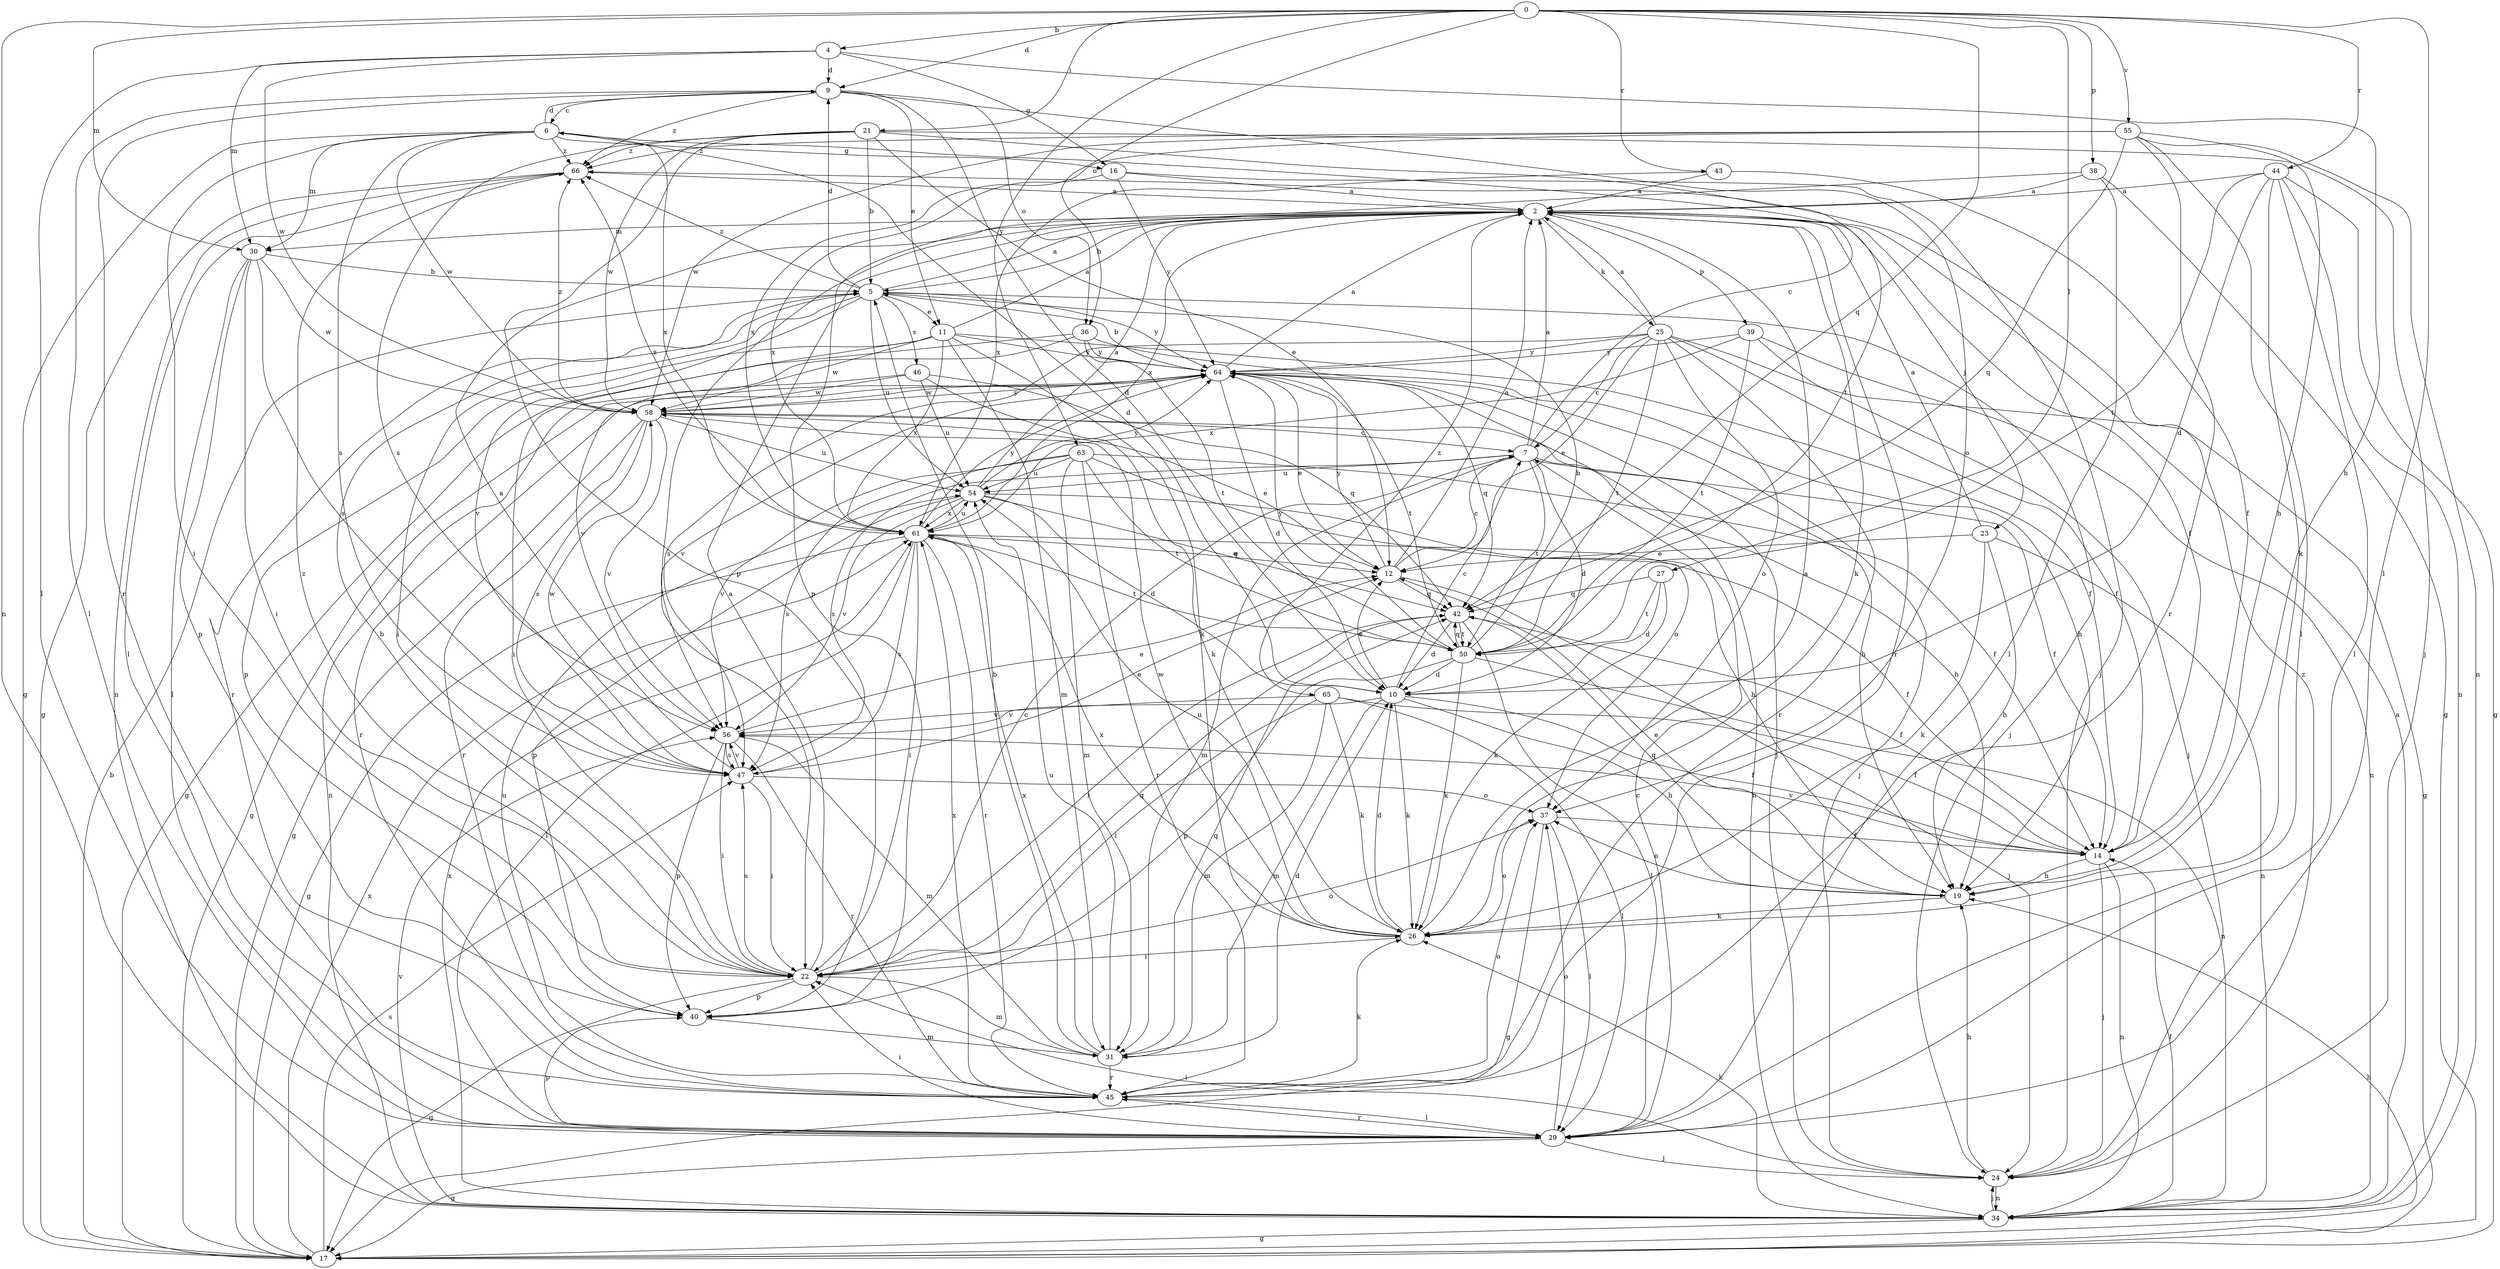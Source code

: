 strict digraph  {
0;
2;
4;
5;
6;
7;
9;
10;
11;
12;
14;
16;
17;
19;
21;
22;
23;
24;
25;
26;
27;
29;
30;
31;
34;
36;
37;
38;
39;
40;
42;
43;
44;
45;
46;
47;
50;
54;
55;
56;
58;
61;
63;
64;
65;
66;
0 -> 4  [label=b];
0 -> 9  [label=d];
0 -> 21  [label=i];
0 -> 27  [label=l];
0 -> 29  [label=l];
0 -> 30  [label=m];
0 -> 34  [label=n];
0 -> 36  [label=o];
0 -> 38  [label=p];
0 -> 42  [label=q];
0 -> 43  [label=r];
0 -> 44  [label=r];
0 -> 55  [label=v];
0 -> 63  [label=y];
2 -> 5  [label=b];
2 -> 14  [label=f];
2 -> 22  [label=i];
2 -> 23  [label=j];
2 -> 25  [label=k];
2 -> 26  [label=k];
2 -> 30  [label=m];
2 -> 39  [label=p];
2 -> 45  [label=r];
2 -> 61  [label=x];
2 -> 65  [label=z];
4 -> 9  [label=d];
4 -> 16  [label=g];
4 -> 19  [label=h];
4 -> 29  [label=l];
4 -> 30  [label=m];
4 -> 58  [label=w];
5 -> 2  [label=a];
5 -> 9  [label=d];
5 -> 11  [label=e];
5 -> 22  [label=i];
5 -> 24  [label=j];
5 -> 45  [label=r];
5 -> 46  [label=s];
5 -> 54  [label=u];
5 -> 56  [label=v];
5 -> 64  [label=y];
5 -> 66  [label=z];
6 -> 9  [label=d];
6 -> 10  [label=d];
6 -> 16  [label=g];
6 -> 17  [label=g];
6 -> 22  [label=i];
6 -> 30  [label=m];
6 -> 47  [label=s];
6 -> 58  [label=w];
6 -> 61  [label=x];
6 -> 66  [label=z];
7 -> 2  [label=a];
7 -> 6  [label=c];
7 -> 10  [label=d];
7 -> 14  [label=f];
7 -> 19  [label=h];
7 -> 31  [label=m];
7 -> 47  [label=s];
7 -> 50  [label=t];
7 -> 54  [label=u];
9 -> 6  [label=c];
9 -> 10  [label=d];
9 -> 11  [label=e];
9 -> 29  [label=l];
9 -> 36  [label=o];
9 -> 37  [label=o];
9 -> 45  [label=r];
9 -> 66  [label=z];
10 -> 7  [label=c];
10 -> 12  [label=e];
10 -> 14  [label=f];
10 -> 19  [label=h];
10 -> 26  [label=k];
10 -> 31  [label=m];
10 -> 56  [label=v];
11 -> 2  [label=a];
11 -> 14  [label=f];
11 -> 22  [label=i];
11 -> 26  [label=k];
11 -> 31  [label=m];
11 -> 40  [label=p];
11 -> 58  [label=w];
11 -> 61  [label=x];
11 -> 64  [label=y];
12 -> 2  [label=a];
12 -> 7  [label=c];
12 -> 24  [label=j];
12 -> 42  [label=q];
12 -> 64  [label=y];
14 -> 19  [label=h];
14 -> 24  [label=j];
14 -> 34  [label=n];
14 -> 56  [label=v];
16 -> 2  [label=a];
16 -> 24  [label=j];
16 -> 61  [label=x];
16 -> 64  [label=y];
17 -> 5  [label=b];
17 -> 19  [label=h];
17 -> 47  [label=s];
17 -> 61  [label=x];
19 -> 12  [label=e];
19 -> 26  [label=k];
19 -> 37  [label=o];
19 -> 42  [label=q];
21 -> 5  [label=b];
21 -> 12  [label=e];
21 -> 24  [label=j];
21 -> 40  [label=p];
21 -> 47  [label=s];
21 -> 50  [label=t];
21 -> 58  [label=w];
21 -> 66  [label=z];
22 -> 2  [label=a];
22 -> 5  [label=b];
22 -> 7  [label=c];
22 -> 17  [label=g];
22 -> 31  [label=m];
22 -> 37  [label=o];
22 -> 40  [label=p];
22 -> 42  [label=q];
22 -> 47  [label=s];
22 -> 66  [label=z];
23 -> 2  [label=a];
23 -> 12  [label=e];
23 -> 19  [label=h];
23 -> 26  [label=k];
23 -> 34  [label=n];
24 -> 19  [label=h];
24 -> 22  [label=i];
24 -> 34  [label=n];
24 -> 66  [label=z];
25 -> 2  [label=a];
25 -> 7  [label=c];
25 -> 12  [label=e];
25 -> 14  [label=f];
25 -> 17  [label=g];
25 -> 37  [label=o];
25 -> 45  [label=r];
25 -> 47  [label=s];
25 -> 50  [label=t];
25 -> 64  [label=y];
26 -> 2  [label=a];
26 -> 10  [label=d];
26 -> 22  [label=i];
26 -> 37  [label=o];
26 -> 54  [label=u];
26 -> 58  [label=w];
26 -> 61  [label=x];
27 -> 10  [label=d];
27 -> 26  [label=k];
27 -> 42  [label=q];
27 -> 50  [label=t];
29 -> 7  [label=c];
29 -> 17  [label=g];
29 -> 22  [label=i];
29 -> 24  [label=j];
29 -> 37  [label=o];
29 -> 40  [label=p];
29 -> 45  [label=r];
30 -> 5  [label=b];
30 -> 22  [label=i];
30 -> 29  [label=l];
30 -> 40  [label=p];
30 -> 47  [label=s];
30 -> 58  [label=w];
31 -> 5  [label=b];
31 -> 10  [label=d];
31 -> 42  [label=q];
31 -> 45  [label=r];
31 -> 54  [label=u];
31 -> 61  [label=x];
34 -> 2  [label=a];
34 -> 14  [label=f];
34 -> 17  [label=g];
34 -> 24  [label=j];
34 -> 26  [label=k];
34 -> 56  [label=v];
34 -> 61  [label=x];
36 -> 17  [label=g];
36 -> 24  [label=j];
36 -> 50  [label=t];
36 -> 56  [label=v];
36 -> 64  [label=y];
37 -> 14  [label=f];
37 -> 17  [label=g];
37 -> 29  [label=l];
38 -> 2  [label=a];
38 -> 17  [label=g];
38 -> 29  [label=l];
38 -> 40  [label=p];
39 -> 24  [label=j];
39 -> 34  [label=n];
39 -> 50  [label=t];
39 -> 61  [label=x];
39 -> 64  [label=y];
40 -> 31  [label=m];
42 -> 10  [label=d];
42 -> 14  [label=f];
42 -> 22  [label=i];
42 -> 29  [label=l];
42 -> 50  [label=t];
43 -> 2  [label=a];
43 -> 14  [label=f];
43 -> 61  [label=x];
44 -> 2  [label=a];
44 -> 10  [label=d];
44 -> 17  [label=g];
44 -> 26  [label=k];
44 -> 29  [label=l];
44 -> 34  [label=n];
44 -> 50  [label=t];
45 -> 26  [label=k];
45 -> 29  [label=l];
45 -> 37  [label=o];
45 -> 54  [label=u];
45 -> 61  [label=x];
46 -> 26  [label=k];
46 -> 34  [label=n];
46 -> 42  [label=q];
46 -> 54  [label=u];
46 -> 58  [label=w];
47 -> 2  [label=a];
47 -> 12  [label=e];
47 -> 22  [label=i];
47 -> 37  [label=o];
47 -> 56  [label=v];
47 -> 58  [label=w];
50 -> 5  [label=b];
50 -> 10  [label=d];
50 -> 26  [label=k];
50 -> 34  [label=n];
50 -> 40  [label=p];
50 -> 42  [label=q];
50 -> 64  [label=y];
54 -> 2  [label=a];
54 -> 10  [label=d];
54 -> 19  [label=h];
54 -> 40  [label=p];
54 -> 42  [label=q];
54 -> 56  [label=v];
54 -> 61  [label=x];
54 -> 64  [label=y];
55 -> 19  [label=h];
55 -> 29  [label=l];
55 -> 34  [label=n];
55 -> 42  [label=q];
55 -> 45  [label=r];
55 -> 58  [label=w];
55 -> 61  [label=x];
55 -> 66  [label=z];
56 -> 12  [label=e];
56 -> 22  [label=i];
56 -> 31  [label=m];
56 -> 40  [label=p];
56 -> 45  [label=r];
56 -> 47  [label=s];
58 -> 7  [label=c];
58 -> 12  [label=e];
58 -> 17  [label=g];
58 -> 19  [label=h];
58 -> 45  [label=r];
58 -> 47  [label=s];
58 -> 54  [label=u];
58 -> 56  [label=v];
58 -> 64  [label=y];
58 -> 66  [label=z];
61 -> 12  [label=e];
61 -> 14  [label=f];
61 -> 17  [label=g];
61 -> 22  [label=i];
61 -> 29  [label=l];
61 -> 45  [label=r];
61 -> 47  [label=s];
61 -> 50  [label=t];
61 -> 54  [label=u];
61 -> 64  [label=y];
61 -> 66  [label=z];
63 -> 14  [label=f];
63 -> 31  [label=m];
63 -> 37  [label=o];
63 -> 45  [label=r];
63 -> 47  [label=s];
63 -> 50  [label=t];
63 -> 54  [label=u];
63 -> 56  [label=v];
64 -> 2  [label=a];
64 -> 5  [label=b];
64 -> 10  [label=d];
64 -> 12  [label=e];
64 -> 17  [label=g];
64 -> 19  [label=h];
64 -> 24  [label=j];
64 -> 34  [label=n];
64 -> 42  [label=q];
64 -> 45  [label=r];
64 -> 50  [label=t];
64 -> 56  [label=v];
64 -> 58  [label=w];
65 -> 14  [label=f];
65 -> 22  [label=i];
65 -> 26  [label=k];
65 -> 29  [label=l];
65 -> 31  [label=m];
65 -> 56  [label=v];
66 -> 2  [label=a];
66 -> 17  [label=g];
66 -> 29  [label=l];
66 -> 34  [label=n];
}

